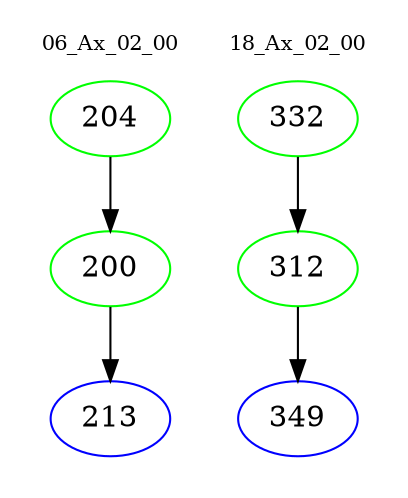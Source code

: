 digraph{
subgraph cluster_0 {
color = white
label = "06_Ax_02_00";
fontsize=10;
T0_204 [label="204", color="green"]
T0_204 -> T0_200 [color="black"]
T0_200 [label="200", color="green"]
T0_200 -> T0_213 [color="black"]
T0_213 [label="213", color="blue"]
}
subgraph cluster_1 {
color = white
label = "18_Ax_02_00";
fontsize=10;
T1_332 [label="332", color="green"]
T1_332 -> T1_312 [color="black"]
T1_312 [label="312", color="green"]
T1_312 -> T1_349 [color="black"]
T1_349 [label="349", color="blue"]
}
}
